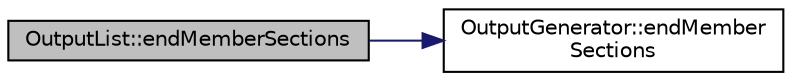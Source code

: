 digraph "OutputList::endMemberSections"
{
 // LATEX_PDF_SIZE
  edge [fontname="Helvetica",fontsize="10",labelfontname="Helvetica",labelfontsize="10"];
  node [fontname="Helvetica",fontsize="10",shape=record];
  rankdir="LR";
  Node1 [label="OutputList::endMemberSections",height=0.2,width=0.4,color="black", fillcolor="grey75", style="filled", fontcolor="black",tooltip=" "];
  Node1 -> Node2 [color="midnightblue",fontsize="10",style="solid",fontname="Helvetica"];
  Node2 [label="OutputGenerator::endMember\lSections",height=0.2,width=0.4,color="black", fillcolor="white", style="filled",URL="$classOutputGenerator.html#a68c7d0afc95708807a5e623a7e9bb9db",tooltip=" "];
}
